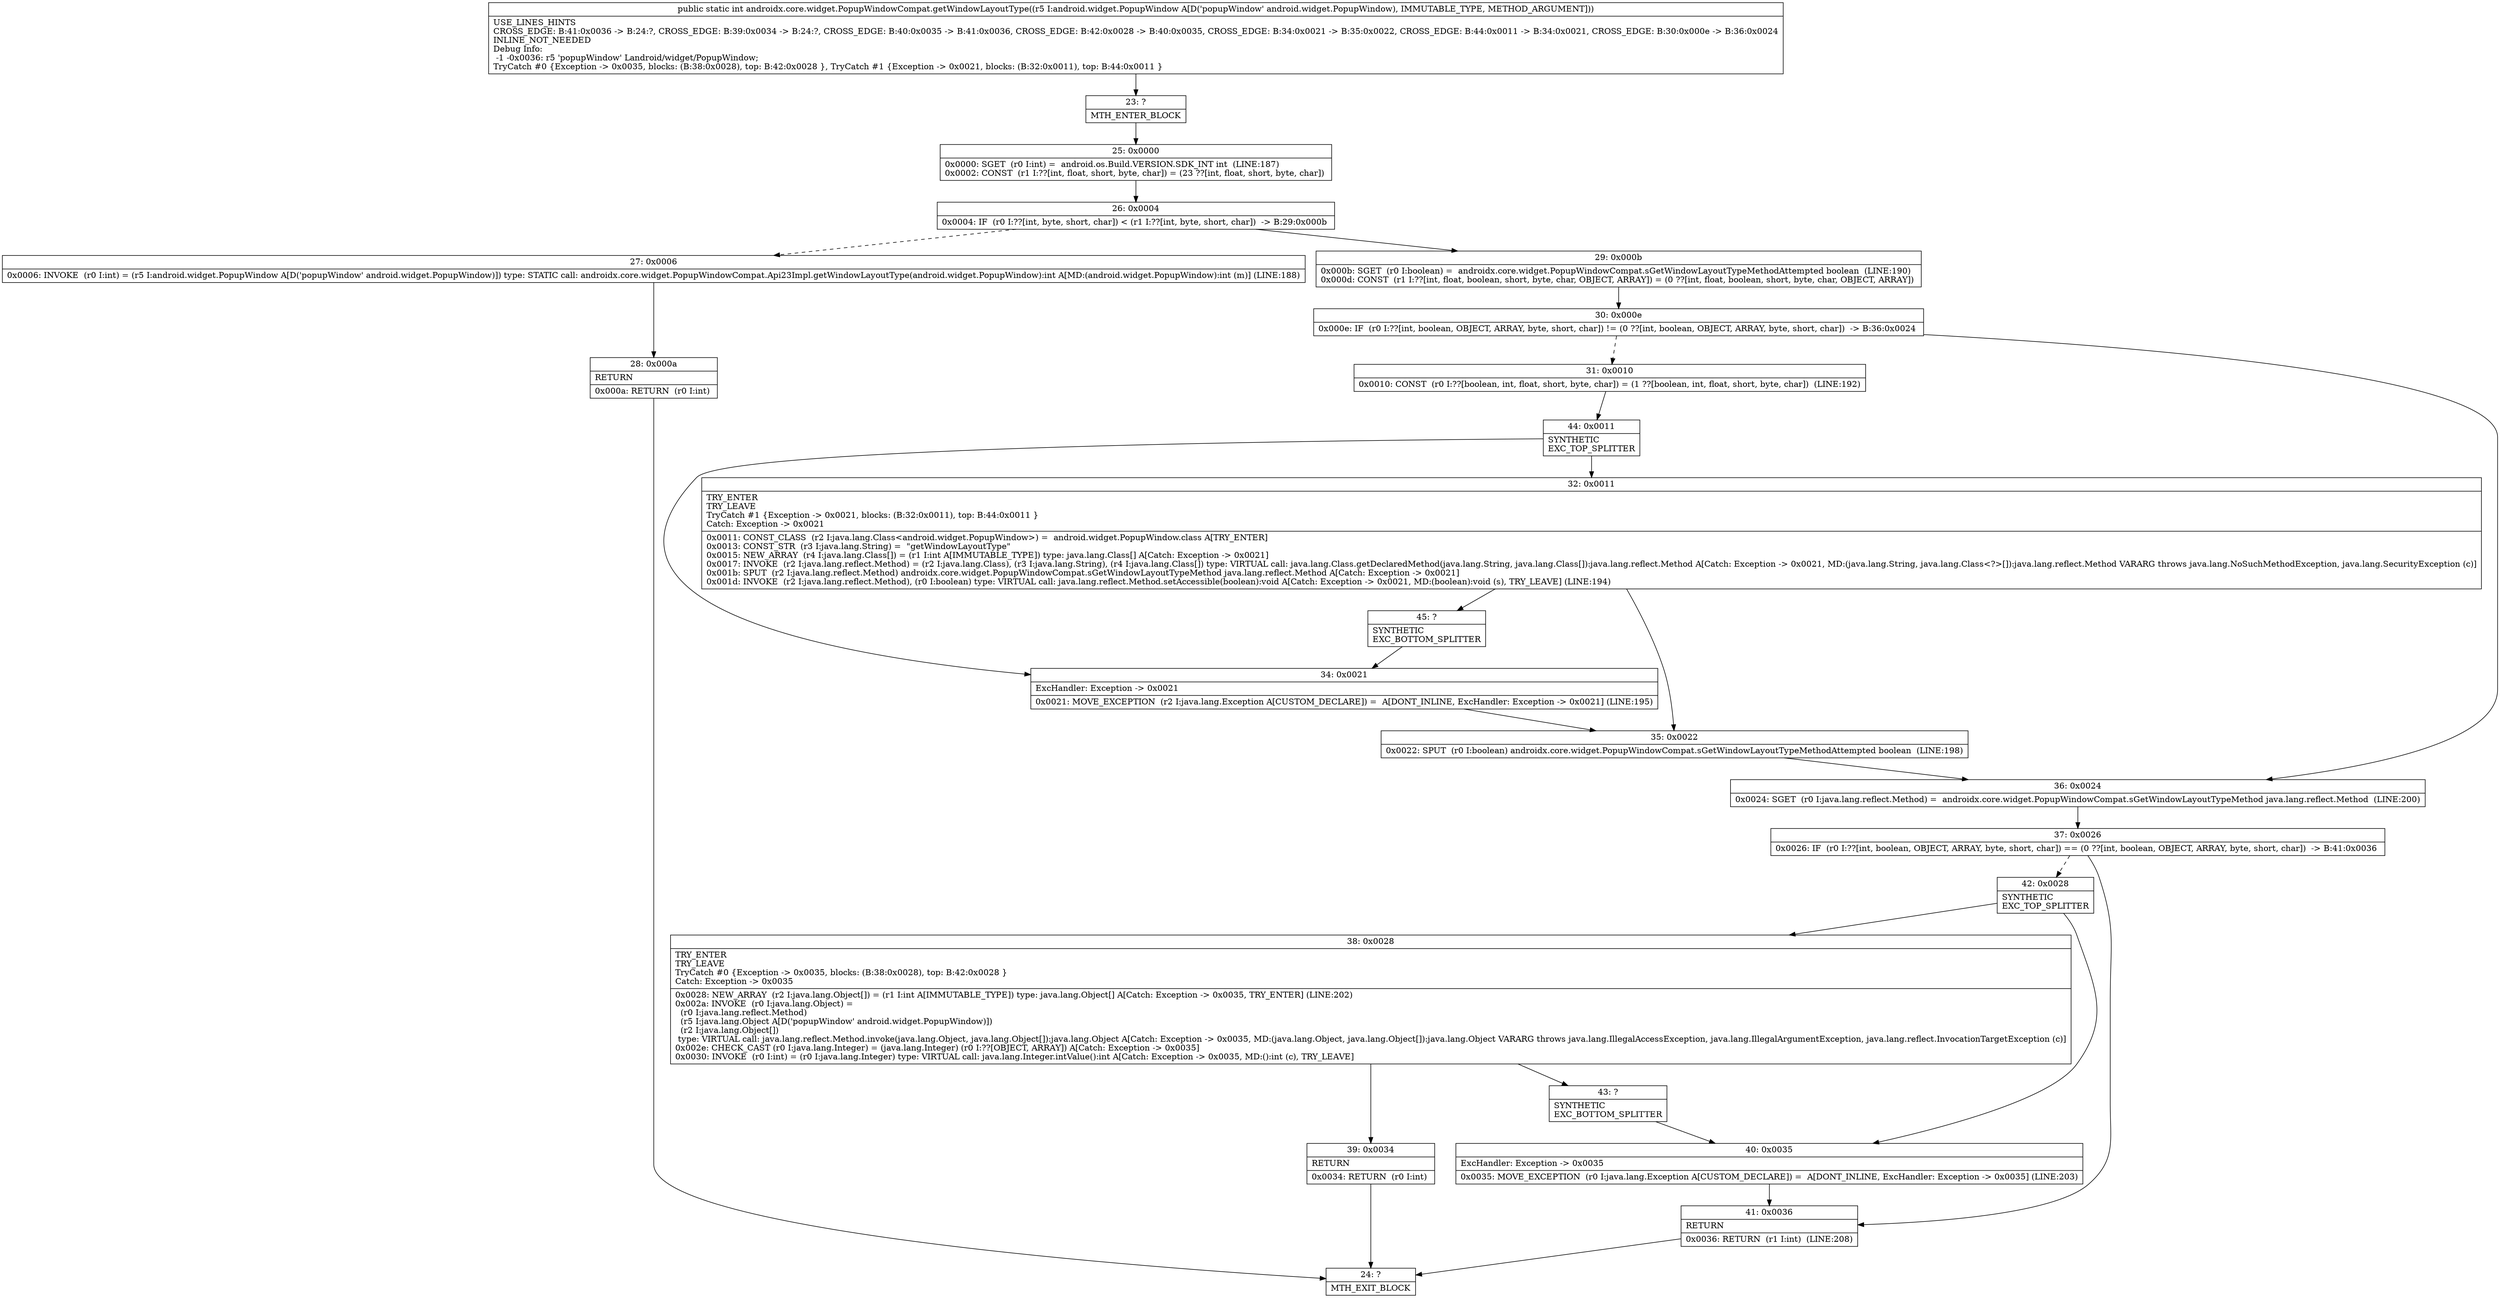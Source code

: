 digraph "CFG forandroidx.core.widget.PopupWindowCompat.getWindowLayoutType(Landroid\/widget\/PopupWindow;)I" {
Node_23 [shape=record,label="{23\:\ ?|MTH_ENTER_BLOCK\l}"];
Node_25 [shape=record,label="{25\:\ 0x0000|0x0000: SGET  (r0 I:int) =  android.os.Build.VERSION.SDK_INT int  (LINE:187)\l0x0002: CONST  (r1 I:??[int, float, short, byte, char]) = (23 ??[int, float, short, byte, char]) \l}"];
Node_26 [shape=record,label="{26\:\ 0x0004|0x0004: IF  (r0 I:??[int, byte, short, char]) \< (r1 I:??[int, byte, short, char])  \-\> B:29:0x000b \l}"];
Node_27 [shape=record,label="{27\:\ 0x0006|0x0006: INVOKE  (r0 I:int) = (r5 I:android.widget.PopupWindow A[D('popupWindow' android.widget.PopupWindow)]) type: STATIC call: androidx.core.widget.PopupWindowCompat.Api23Impl.getWindowLayoutType(android.widget.PopupWindow):int A[MD:(android.widget.PopupWindow):int (m)] (LINE:188)\l}"];
Node_28 [shape=record,label="{28\:\ 0x000a|RETURN\l|0x000a: RETURN  (r0 I:int) \l}"];
Node_24 [shape=record,label="{24\:\ ?|MTH_EXIT_BLOCK\l}"];
Node_29 [shape=record,label="{29\:\ 0x000b|0x000b: SGET  (r0 I:boolean) =  androidx.core.widget.PopupWindowCompat.sGetWindowLayoutTypeMethodAttempted boolean  (LINE:190)\l0x000d: CONST  (r1 I:??[int, float, boolean, short, byte, char, OBJECT, ARRAY]) = (0 ??[int, float, boolean, short, byte, char, OBJECT, ARRAY]) \l}"];
Node_30 [shape=record,label="{30\:\ 0x000e|0x000e: IF  (r0 I:??[int, boolean, OBJECT, ARRAY, byte, short, char]) != (0 ??[int, boolean, OBJECT, ARRAY, byte, short, char])  \-\> B:36:0x0024 \l}"];
Node_31 [shape=record,label="{31\:\ 0x0010|0x0010: CONST  (r0 I:??[boolean, int, float, short, byte, char]) = (1 ??[boolean, int, float, short, byte, char])  (LINE:192)\l}"];
Node_44 [shape=record,label="{44\:\ 0x0011|SYNTHETIC\lEXC_TOP_SPLITTER\l}"];
Node_32 [shape=record,label="{32\:\ 0x0011|TRY_ENTER\lTRY_LEAVE\lTryCatch #1 \{Exception \-\> 0x0021, blocks: (B:32:0x0011), top: B:44:0x0011 \}\lCatch: Exception \-\> 0x0021\l|0x0011: CONST_CLASS  (r2 I:java.lang.Class\<android.widget.PopupWindow\>) =  android.widget.PopupWindow.class A[TRY_ENTER]\l0x0013: CONST_STR  (r3 I:java.lang.String) =  \"getWindowLayoutType\" \l0x0015: NEW_ARRAY  (r4 I:java.lang.Class[]) = (r1 I:int A[IMMUTABLE_TYPE]) type: java.lang.Class[] A[Catch: Exception \-\> 0x0021]\l0x0017: INVOKE  (r2 I:java.lang.reflect.Method) = (r2 I:java.lang.Class), (r3 I:java.lang.String), (r4 I:java.lang.Class[]) type: VIRTUAL call: java.lang.Class.getDeclaredMethod(java.lang.String, java.lang.Class[]):java.lang.reflect.Method A[Catch: Exception \-\> 0x0021, MD:(java.lang.String, java.lang.Class\<?\>[]):java.lang.reflect.Method VARARG throws java.lang.NoSuchMethodException, java.lang.SecurityException (c)]\l0x001b: SPUT  (r2 I:java.lang.reflect.Method) androidx.core.widget.PopupWindowCompat.sGetWindowLayoutTypeMethod java.lang.reflect.Method A[Catch: Exception \-\> 0x0021]\l0x001d: INVOKE  (r2 I:java.lang.reflect.Method), (r0 I:boolean) type: VIRTUAL call: java.lang.reflect.Method.setAccessible(boolean):void A[Catch: Exception \-\> 0x0021, MD:(boolean):void (s), TRY_LEAVE] (LINE:194)\l}"];
Node_35 [shape=record,label="{35\:\ 0x0022|0x0022: SPUT  (r0 I:boolean) androidx.core.widget.PopupWindowCompat.sGetWindowLayoutTypeMethodAttempted boolean  (LINE:198)\l}"];
Node_45 [shape=record,label="{45\:\ ?|SYNTHETIC\lEXC_BOTTOM_SPLITTER\l}"];
Node_34 [shape=record,label="{34\:\ 0x0021|ExcHandler: Exception \-\> 0x0021\l|0x0021: MOVE_EXCEPTION  (r2 I:java.lang.Exception A[CUSTOM_DECLARE]) =  A[DONT_INLINE, ExcHandler: Exception \-\> 0x0021] (LINE:195)\l}"];
Node_36 [shape=record,label="{36\:\ 0x0024|0x0024: SGET  (r0 I:java.lang.reflect.Method) =  androidx.core.widget.PopupWindowCompat.sGetWindowLayoutTypeMethod java.lang.reflect.Method  (LINE:200)\l}"];
Node_37 [shape=record,label="{37\:\ 0x0026|0x0026: IF  (r0 I:??[int, boolean, OBJECT, ARRAY, byte, short, char]) == (0 ??[int, boolean, OBJECT, ARRAY, byte, short, char])  \-\> B:41:0x0036 \l}"];
Node_41 [shape=record,label="{41\:\ 0x0036|RETURN\l|0x0036: RETURN  (r1 I:int)  (LINE:208)\l}"];
Node_42 [shape=record,label="{42\:\ 0x0028|SYNTHETIC\lEXC_TOP_SPLITTER\l}"];
Node_38 [shape=record,label="{38\:\ 0x0028|TRY_ENTER\lTRY_LEAVE\lTryCatch #0 \{Exception \-\> 0x0035, blocks: (B:38:0x0028), top: B:42:0x0028 \}\lCatch: Exception \-\> 0x0035\l|0x0028: NEW_ARRAY  (r2 I:java.lang.Object[]) = (r1 I:int A[IMMUTABLE_TYPE]) type: java.lang.Object[] A[Catch: Exception \-\> 0x0035, TRY_ENTER] (LINE:202)\l0x002a: INVOKE  (r0 I:java.lang.Object) = \l  (r0 I:java.lang.reflect.Method)\l  (r5 I:java.lang.Object A[D('popupWindow' android.widget.PopupWindow)])\l  (r2 I:java.lang.Object[])\l type: VIRTUAL call: java.lang.reflect.Method.invoke(java.lang.Object, java.lang.Object[]):java.lang.Object A[Catch: Exception \-\> 0x0035, MD:(java.lang.Object, java.lang.Object[]):java.lang.Object VARARG throws java.lang.IllegalAccessException, java.lang.IllegalArgumentException, java.lang.reflect.InvocationTargetException (c)]\l0x002e: CHECK_CAST (r0 I:java.lang.Integer) = (java.lang.Integer) (r0 I:??[OBJECT, ARRAY]) A[Catch: Exception \-\> 0x0035]\l0x0030: INVOKE  (r0 I:int) = (r0 I:java.lang.Integer) type: VIRTUAL call: java.lang.Integer.intValue():int A[Catch: Exception \-\> 0x0035, MD:():int (c), TRY_LEAVE]\l}"];
Node_39 [shape=record,label="{39\:\ 0x0034|RETURN\l|0x0034: RETURN  (r0 I:int) \l}"];
Node_43 [shape=record,label="{43\:\ ?|SYNTHETIC\lEXC_BOTTOM_SPLITTER\l}"];
Node_40 [shape=record,label="{40\:\ 0x0035|ExcHandler: Exception \-\> 0x0035\l|0x0035: MOVE_EXCEPTION  (r0 I:java.lang.Exception A[CUSTOM_DECLARE]) =  A[DONT_INLINE, ExcHandler: Exception \-\> 0x0035] (LINE:203)\l}"];
MethodNode[shape=record,label="{public static int androidx.core.widget.PopupWindowCompat.getWindowLayoutType((r5 I:android.widget.PopupWindow A[D('popupWindow' android.widget.PopupWindow), IMMUTABLE_TYPE, METHOD_ARGUMENT]))  | USE_LINES_HINTS\lCROSS_EDGE: B:41:0x0036 \-\> B:24:?, CROSS_EDGE: B:39:0x0034 \-\> B:24:?, CROSS_EDGE: B:40:0x0035 \-\> B:41:0x0036, CROSS_EDGE: B:42:0x0028 \-\> B:40:0x0035, CROSS_EDGE: B:34:0x0021 \-\> B:35:0x0022, CROSS_EDGE: B:44:0x0011 \-\> B:34:0x0021, CROSS_EDGE: B:30:0x000e \-\> B:36:0x0024\lINLINE_NOT_NEEDED\lDebug Info:\l  \-1 \-0x0036: r5 'popupWindow' Landroid\/widget\/PopupWindow;\lTryCatch #0 \{Exception \-\> 0x0035, blocks: (B:38:0x0028), top: B:42:0x0028 \}, TryCatch #1 \{Exception \-\> 0x0021, blocks: (B:32:0x0011), top: B:44:0x0011 \}\l}"];
MethodNode -> Node_23;Node_23 -> Node_25;
Node_25 -> Node_26;
Node_26 -> Node_27[style=dashed];
Node_26 -> Node_29;
Node_27 -> Node_28;
Node_28 -> Node_24;
Node_29 -> Node_30;
Node_30 -> Node_31[style=dashed];
Node_30 -> Node_36;
Node_31 -> Node_44;
Node_44 -> Node_32;
Node_44 -> Node_34;
Node_32 -> Node_35;
Node_32 -> Node_45;
Node_35 -> Node_36;
Node_45 -> Node_34;
Node_34 -> Node_35;
Node_36 -> Node_37;
Node_37 -> Node_41;
Node_37 -> Node_42[style=dashed];
Node_41 -> Node_24;
Node_42 -> Node_38;
Node_42 -> Node_40;
Node_38 -> Node_39;
Node_38 -> Node_43;
Node_39 -> Node_24;
Node_43 -> Node_40;
Node_40 -> Node_41;
}

